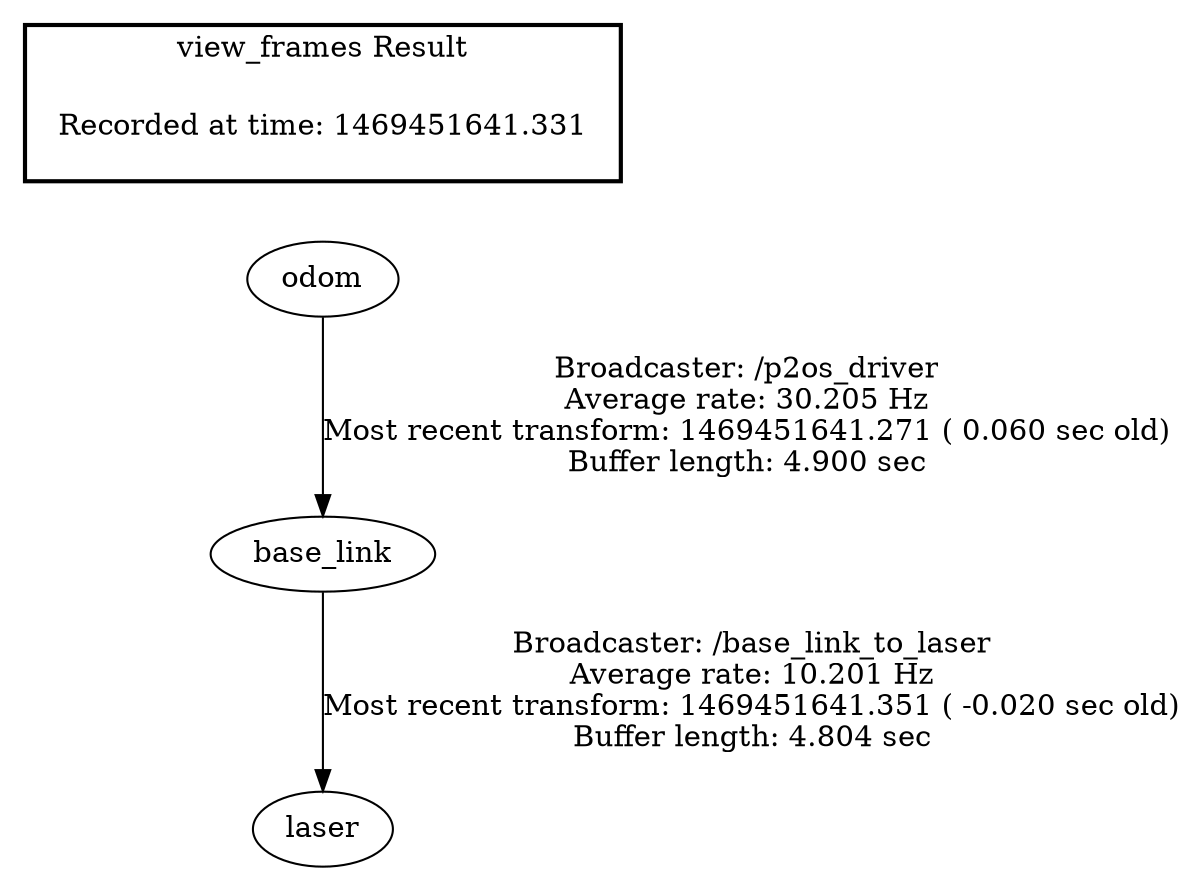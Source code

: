 digraph G {
"odom" -> "base_link"[label="Broadcaster: /p2os_driver\nAverage rate: 30.205 Hz\nMost recent transform: 1469451641.271 ( 0.060 sec old)\nBuffer length: 4.900 sec\n"];
"base_link" -> "laser"[label="Broadcaster: /base_link_to_laser\nAverage rate: 10.201 Hz\nMost recent transform: 1469451641.351 ( -0.020 sec old)\nBuffer length: 4.804 sec\n"];
edge [style=invis];
 subgraph cluster_legend { style=bold; color=black; label ="view_frames Result";
"Recorded at time: 1469451641.331"[ shape=plaintext ] ;
 }->"odom";
}